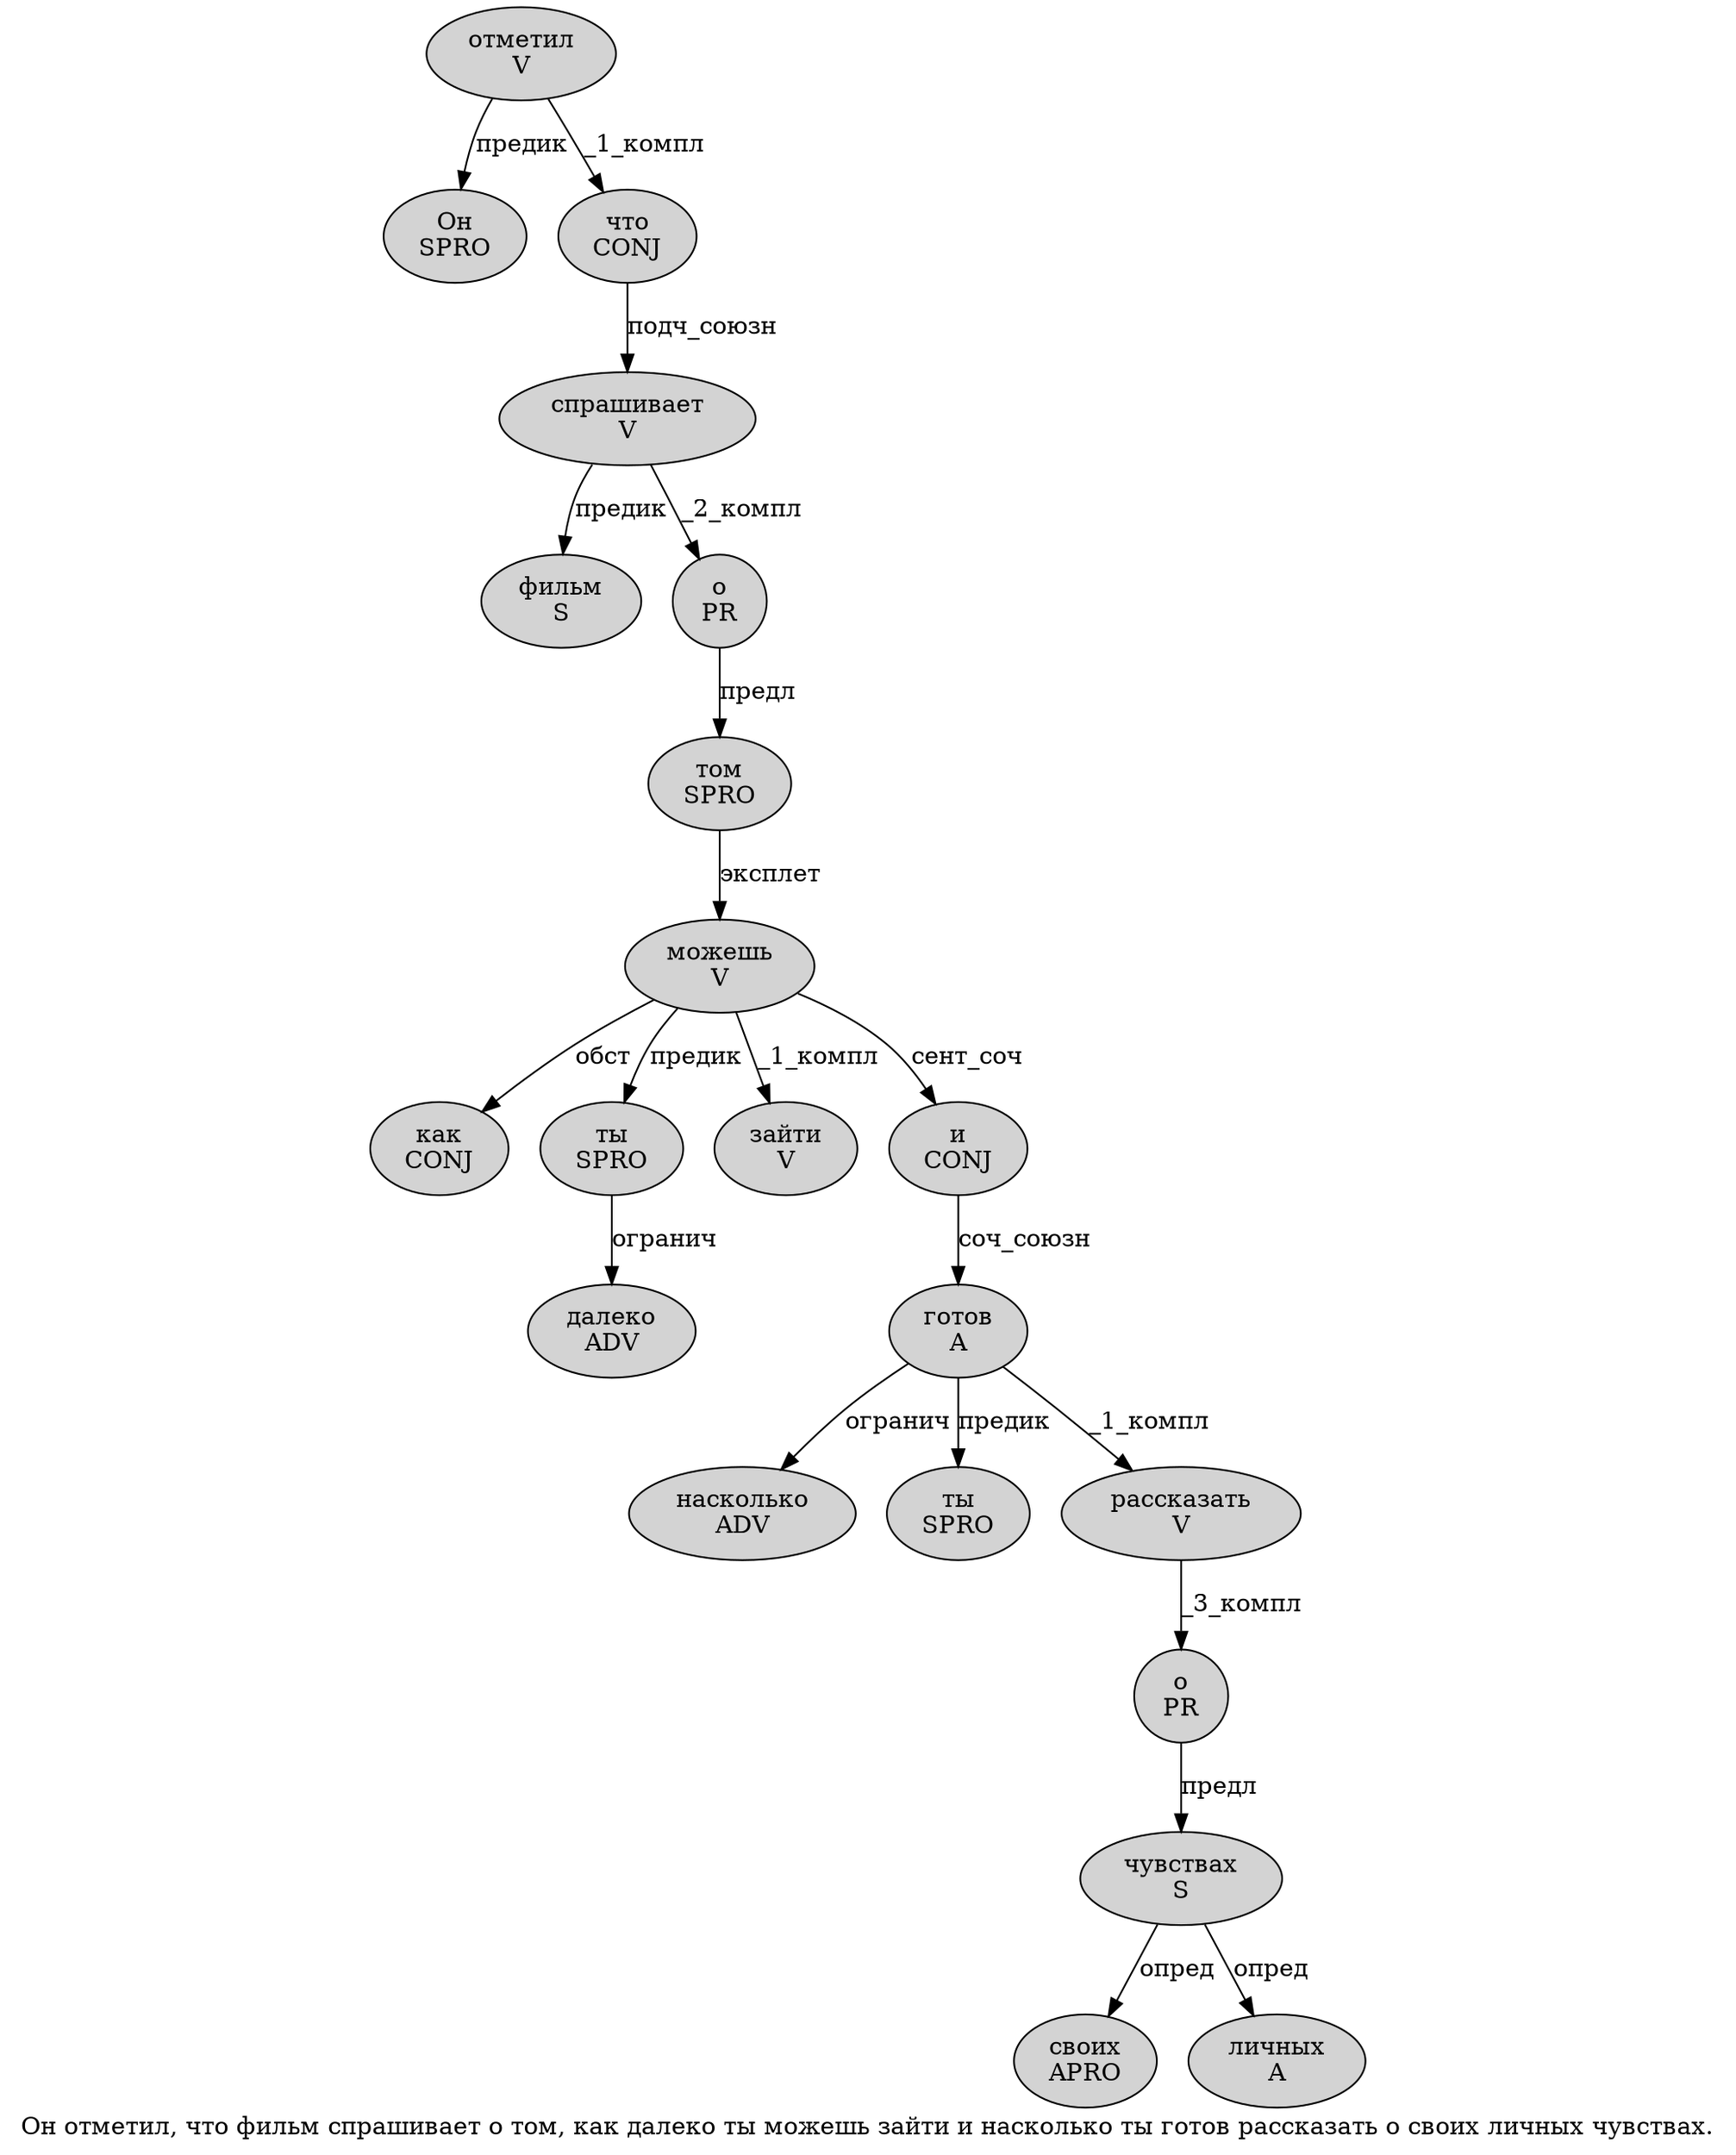 digraph SENTENCE_717 {
	graph [label="Он отметил, что фильм спрашивает о том, как далеко ты можешь зайти и насколько ты готов рассказать о своих личных чувствах."]
	node [style=filled]
		0 [label="Он
SPRO" color="" fillcolor=lightgray penwidth=1 shape=ellipse]
		1 [label="отметил
V" color="" fillcolor=lightgray penwidth=1 shape=ellipse]
		3 [label="что
CONJ" color="" fillcolor=lightgray penwidth=1 shape=ellipse]
		4 [label="фильм
S" color="" fillcolor=lightgray penwidth=1 shape=ellipse]
		5 [label="спрашивает
V" color="" fillcolor=lightgray penwidth=1 shape=ellipse]
		6 [label="о
PR" color="" fillcolor=lightgray penwidth=1 shape=ellipse]
		7 [label="том
SPRO" color="" fillcolor=lightgray penwidth=1 shape=ellipse]
		9 [label="как
CONJ" color="" fillcolor=lightgray penwidth=1 shape=ellipse]
		10 [label="далеко
ADV" color="" fillcolor=lightgray penwidth=1 shape=ellipse]
		11 [label="ты
SPRO" color="" fillcolor=lightgray penwidth=1 shape=ellipse]
		12 [label="можешь
V" color="" fillcolor=lightgray penwidth=1 shape=ellipse]
		13 [label="зайти
V" color="" fillcolor=lightgray penwidth=1 shape=ellipse]
		14 [label="и
CONJ" color="" fillcolor=lightgray penwidth=1 shape=ellipse]
		15 [label="насколько
ADV" color="" fillcolor=lightgray penwidth=1 shape=ellipse]
		16 [label="ты
SPRO" color="" fillcolor=lightgray penwidth=1 shape=ellipse]
		17 [label="готов
A" color="" fillcolor=lightgray penwidth=1 shape=ellipse]
		18 [label="рассказать
V" color="" fillcolor=lightgray penwidth=1 shape=ellipse]
		19 [label="о
PR" color="" fillcolor=lightgray penwidth=1 shape=ellipse]
		20 [label="своих
APRO" color="" fillcolor=lightgray penwidth=1 shape=ellipse]
		21 [label="личных
A" color="" fillcolor=lightgray penwidth=1 shape=ellipse]
		22 [label="чувствах
S" color="" fillcolor=lightgray penwidth=1 shape=ellipse]
			6 -> 7 [label="предл"]
			18 -> 19 [label="_3_компл"]
			7 -> 12 [label="эксплет"]
			1 -> 0 [label="предик"]
			1 -> 3 [label="_1_компл"]
			5 -> 4 [label="предик"]
			5 -> 6 [label="_2_компл"]
			11 -> 10 [label="огранич"]
			19 -> 22 [label="предл"]
			12 -> 9 [label="обст"]
			12 -> 11 [label="предик"]
			12 -> 13 [label="_1_компл"]
			12 -> 14 [label="сент_соч"]
			22 -> 20 [label="опред"]
			22 -> 21 [label="опред"]
			3 -> 5 [label="подч_союзн"]
			14 -> 17 [label="соч_союзн"]
			17 -> 15 [label="огранич"]
			17 -> 16 [label="предик"]
			17 -> 18 [label="_1_компл"]
}
